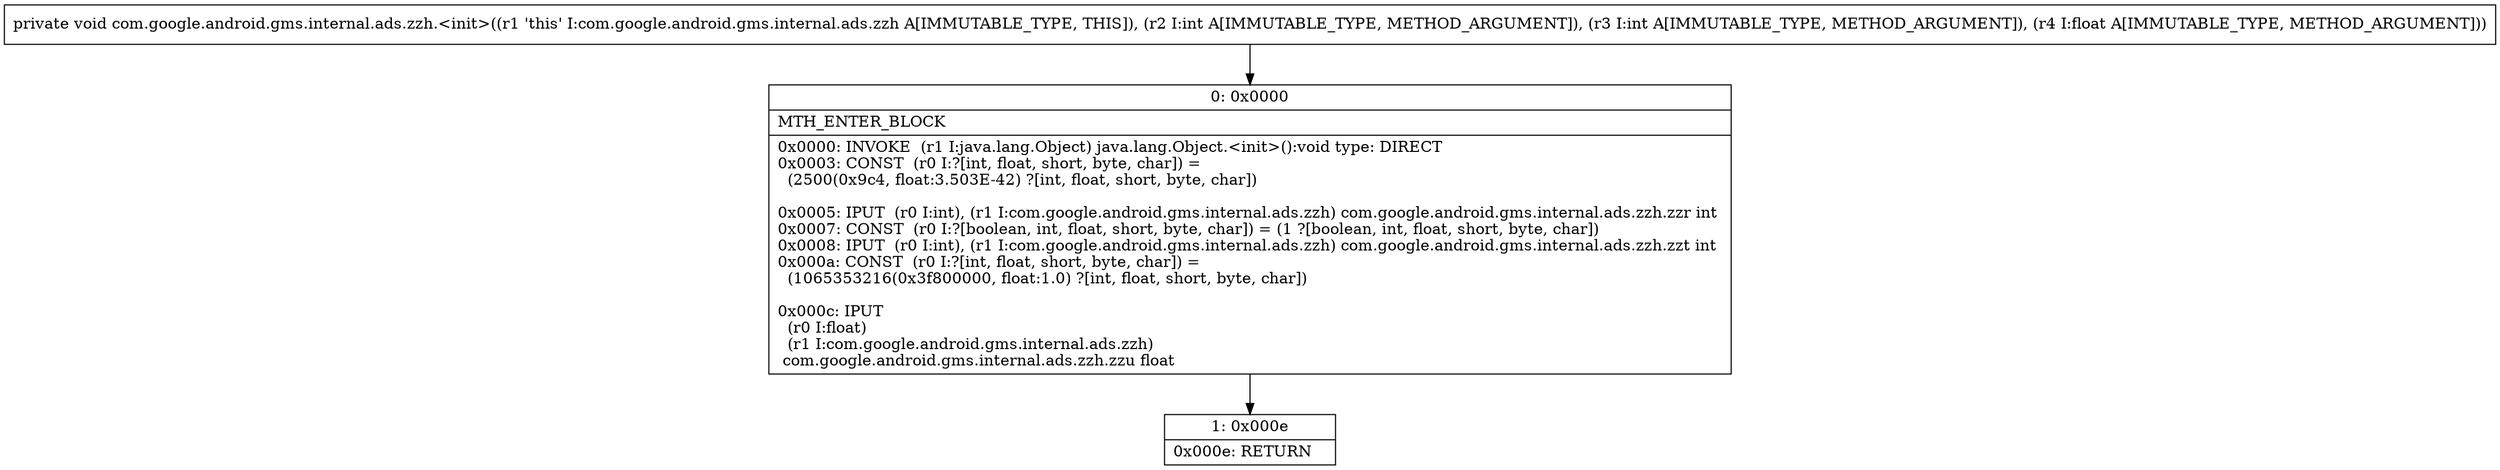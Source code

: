 digraph "CFG forcom.google.android.gms.internal.ads.zzh.\<init\>(IIF)V" {
Node_0 [shape=record,label="{0\:\ 0x0000|MTH_ENTER_BLOCK\l|0x0000: INVOKE  (r1 I:java.lang.Object) java.lang.Object.\<init\>():void type: DIRECT \l0x0003: CONST  (r0 I:?[int, float, short, byte, char]) = \l  (2500(0x9c4, float:3.503E\-42) ?[int, float, short, byte, char])\l \l0x0005: IPUT  (r0 I:int), (r1 I:com.google.android.gms.internal.ads.zzh) com.google.android.gms.internal.ads.zzh.zzr int \l0x0007: CONST  (r0 I:?[boolean, int, float, short, byte, char]) = (1 ?[boolean, int, float, short, byte, char]) \l0x0008: IPUT  (r0 I:int), (r1 I:com.google.android.gms.internal.ads.zzh) com.google.android.gms.internal.ads.zzh.zzt int \l0x000a: CONST  (r0 I:?[int, float, short, byte, char]) = \l  (1065353216(0x3f800000, float:1.0) ?[int, float, short, byte, char])\l \l0x000c: IPUT  \l  (r0 I:float)\l  (r1 I:com.google.android.gms.internal.ads.zzh)\l com.google.android.gms.internal.ads.zzh.zzu float \l}"];
Node_1 [shape=record,label="{1\:\ 0x000e|0x000e: RETURN   \l}"];
MethodNode[shape=record,label="{private void com.google.android.gms.internal.ads.zzh.\<init\>((r1 'this' I:com.google.android.gms.internal.ads.zzh A[IMMUTABLE_TYPE, THIS]), (r2 I:int A[IMMUTABLE_TYPE, METHOD_ARGUMENT]), (r3 I:int A[IMMUTABLE_TYPE, METHOD_ARGUMENT]), (r4 I:float A[IMMUTABLE_TYPE, METHOD_ARGUMENT])) }"];
MethodNode -> Node_0;
Node_0 -> Node_1;
}

